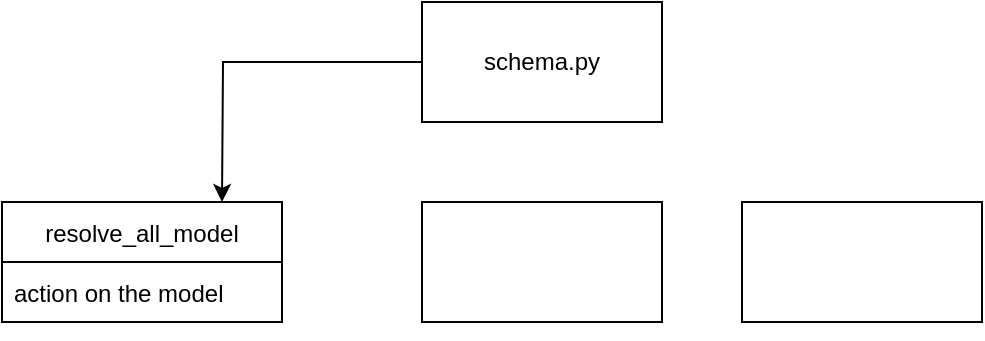 <mxfile version="15.8.3" type="github">
  <diagram id="ajIjvtGlMNHsOEQlgFPy" name="Page-1">
    <mxGraphModel dx="824" dy="448" grid="1" gridSize="10" guides="1" tooltips="1" connect="1" arrows="1" fold="1" page="1" pageScale="1" pageWidth="827" pageHeight="1169" math="0" shadow="0">
      <root>
        <mxCell id="0" />
        <mxCell id="1" parent="0" />
        <mxCell id="4M3SqIXmz8_a4gMRZQUo-6" style="edgeStyle=orthogonalEdgeStyle;rounded=0;orthogonalLoop=1;jettySize=auto;html=1;" edge="1" parent="1">
          <mxGeometry relative="1" as="geometry">
            <mxPoint x="160" y="180" as="targetPoint" />
            <mxPoint x="160" y="180" as="sourcePoint" />
          </mxGeometry>
        </mxCell>
        <mxCell id="4M3SqIXmz8_a4gMRZQUo-2" value="" style="rounded=0;whiteSpace=wrap;html=1;" vertex="1" parent="1">
          <mxGeometry x="320" y="120" width="120" height="60" as="geometry" />
        </mxCell>
        <mxCell id="4M3SqIXmz8_a4gMRZQUo-3" value="" style="rounded=0;whiteSpace=wrap;html=1;" vertex="1" parent="1">
          <mxGeometry x="480" y="120" width="120" height="60" as="geometry" />
        </mxCell>
        <mxCell id="4M3SqIXmz8_a4gMRZQUo-7" style="edgeStyle=orthogonalEdgeStyle;rounded=0;orthogonalLoop=1;jettySize=auto;html=1;" edge="1" parent="1" source="4M3SqIXmz8_a4gMRZQUo-5">
          <mxGeometry relative="1" as="geometry">
            <mxPoint x="220" y="120" as="targetPoint" />
          </mxGeometry>
        </mxCell>
        <mxCell id="4M3SqIXmz8_a4gMRZQUo-5" value="schema.py" style="rounded=0;whiteSpace=wrap;html=1;" vertex="1" parent="1">
          <mxGeometry x="320" y="20" width="120" height="60" as="geometry" />
        </mxCell>
        <mxCell id="4M3SqIXmz8_a4gMRZQUo-10" value="resolve_all_model	" style="swimlane;fontStyle=0;childLayout=stackLayout;horizontal=1;startSize=30;horizontalStack=0;resizeParent=1;resizeParentMax=0;resizeLast=0;collapsible=1;marginBottom=0;" vertex="1" parent="1">
          <mxGeometry x="110" y="120" width="140" height="60" as="geometry" />
        </mxCell>
        <mxCell id="4M3SqIXmz8_a4gMRZQUo-11" value="action on the model" style="text;strokeColor=none;fillColor=none;align=left;verticalAlign=middle;spacingLeft=4;spacingRight=4;overflow=hidden;points=[[0,0.5],[1,0.5]];portConstraint=eastwest;rotatable=0;" vertex="1" parent="4M3SqIXmz8_a4gMRZQUo-10">
          <mxGeometry y="30" width="140" height="30" as="geometry" />
        </mxCell>
      </root>
    </mxGraphModel>
  </diagram>
</mxfile>
